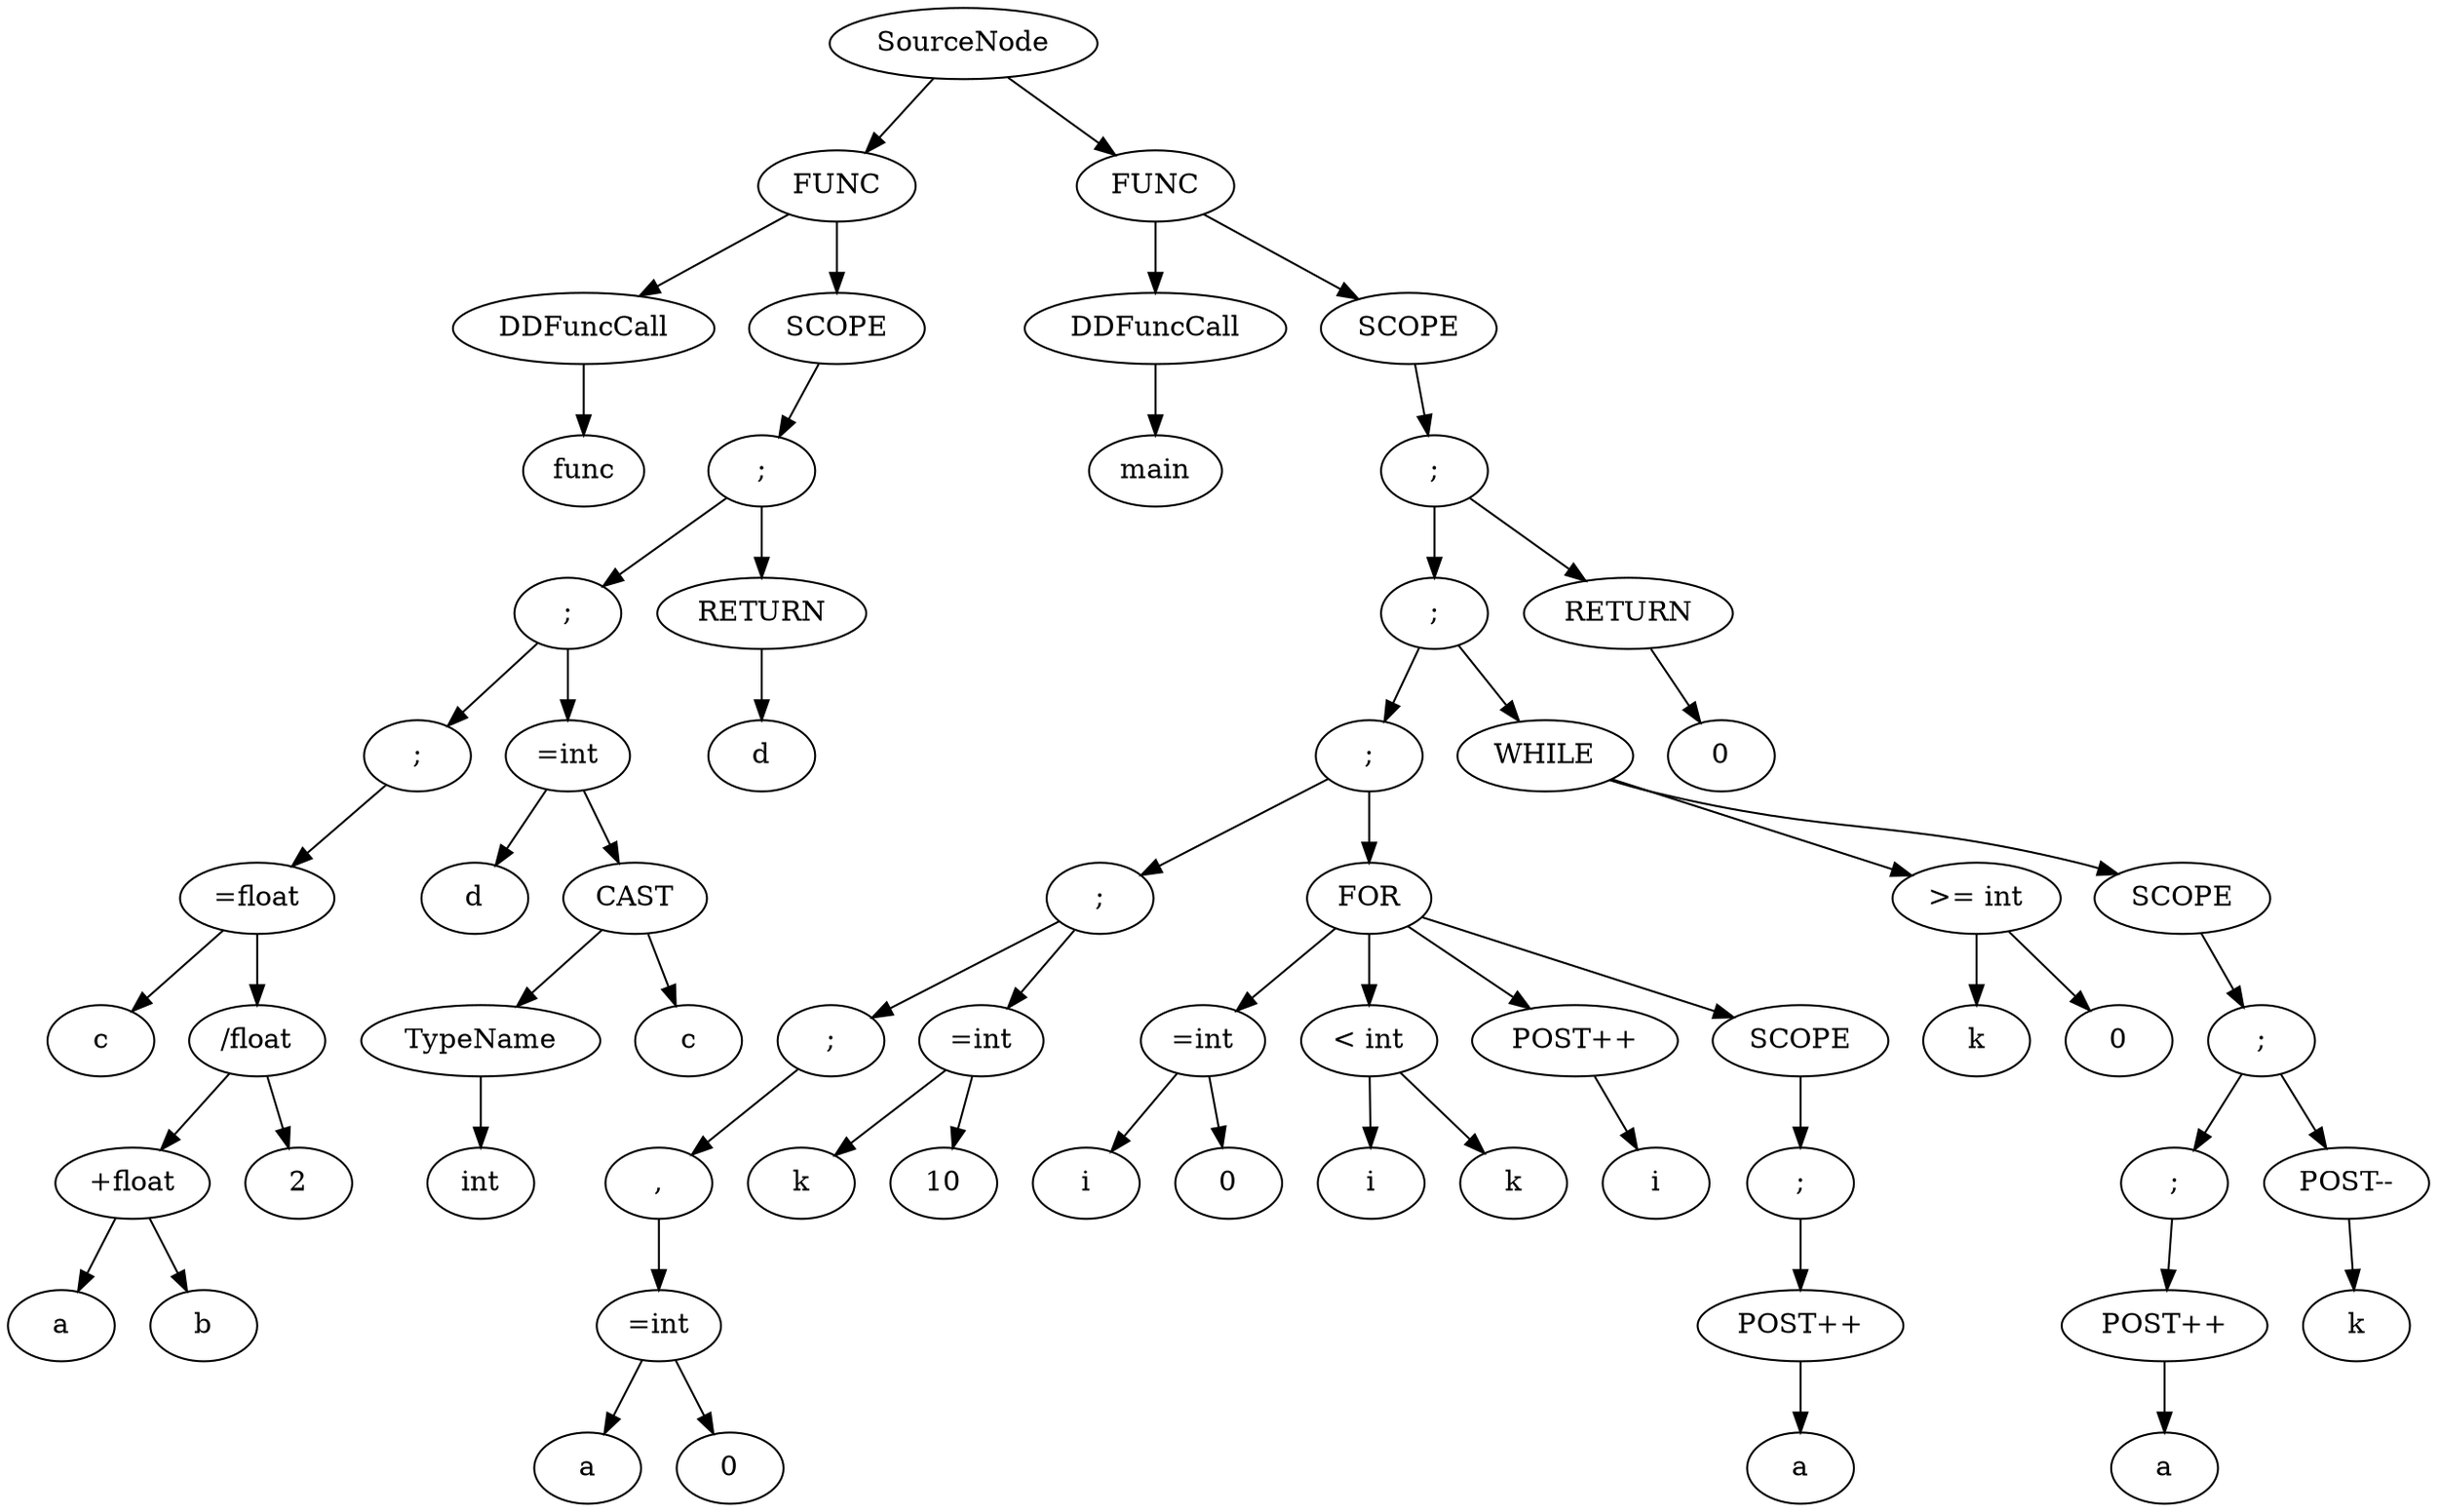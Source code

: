 digraph "" {
	graph [bb="0,0,0,0"];
	node [label="\N"];
	{
		graph [rank=same];
		2		 [label=func];
	}
	{
		graph [rank=same];
		10		 [label=a];
		11		 [label=b];
		10 -> 11		 [style=invis];
	}
	{
		graph [rank=same];
		12		 [label="+float"];
		13		 [label=2];
		12 -> 13		 [style=invis];
	}
	{
		graph [rank=same];
		9		 [label=c];
		14		 [label="/float"];
		9 -> 14		 [style=invis];
	}
	{
		graph [rank=same];
		15		 [label="=float"];
	}
	{
		graph [rank=same];
		19		 [label=int];
	}
	{
		graph [rank=same];
		20		 [label=TypeName];
		21		 [label=c];
		20 -> 21		 [style=invis];
	}
	{
		graph [rank=same];
		18		 [label=d];
		22		 [label=CAST];
		18 -> 22		 [style=invis];
	}
	{
		graph [rank=same];
		16		 [label=";"];
		23		 [label="=int"];
		16 -> 23		 [style=invis];
	}
	{
		graph [rank=same];
		25		 [label=d];
	}
	{
		graph [rank=same];
		24		 [label=";"];
		26		 [label=RETURN];
		24 -> 26		 [style=invis];
	}
	{
		graph [rank=same];
		27		 [label=";"];
	}
	{
		graph [rank=same];
		7		 [label=DDFuncCall];
		28		 [label=SCOPE];
		7 -> 28		 [style=invis];
	}
	{
		graph [rank=same];
		31		 [label=main];
	}
	{
		graph [rank=same];
		35		 [label=a];
		36		 [label=0];
		35 -> 36		 [style=invis];
	}
	{
		graph [rank=same];
		37		 [label="=int"];
	}
	{
		graph [rank=same];
		38		 [label=","];
	}
	{
		graph [rank=same];
		40		 [label=k];
		42		 [label=10];
		40 -> 42		 [style=invis];
	}
	{
		graph [rank=same];
		39		 [label=";"];
		41		 [label="=int"];
		39 -> 41		 [style=invis];
	}
	{
		graph [rank=same];
		45		 [label=i];
		46		 [label=0];
		45 -> 46		 [style=invis];
	}
	{
		graph [rank=same];
		48		 [label=i];
		49		 [label=k];
		48 -> 49		 [style=invis];
	}
	{
		graph [rank=same];
		51		 [label=i];
	}
	{
		graph [rank=same];
		53		 [label=a];
	}
	{
		graph [rank=same];
		54		 [label="POST++"];
	}
	{
		graph [rank=same];
		55		 [label=";"];
	}
	{
		graph [rank=same];
		47		 [label="=int"];
		50		 [label="< int"];
		47 -> 50		 [style=invis];
		52		 [label="POST++"];
		50 -> 52		 [style=invis];
		56		 [label=SCOPE];
		52 -> 56		 [style=invis];
	}
	{
		graph [rank=same];
		43		 [label=";"];
		57		 [label=FOR];
		43 -> 57		 [style=invis];
	}
	{
		graph [rank=same];
		59		 [label=k];
		60		 [label=0];
		59 -> 60		 [style=invis];
	}
	{
		graph [rank=same];
		64		 [label=a];
	}
	{
		graph [rank=same];
		65		 [label="POST++"];
	}
	{
		graph [rank=same];
		67		 [label=k];
	}
	{
		graph [rank=same];
		66		 [label=";"];
		68		 [label="POST--"];
		66 -> 68		 [style=invis];
	}
	{
		graph [rank=same];
		69		 [label=";"];
	}
	{
		graph [rank=same];
		61		 [label=">= int"];
		70		 [label=SCOPE];
		61 -> 70		 [style=invis];
	}
	{
		graph [rank=same];
		58		 [label=";"];
		71		 [label=WHILE];
		58 -> 71		 [style=invis];
	}
	{
		graph [rank=same];
		73		 [label=0];
	}
	{
		graph [rank=same];
		72		 [label=";"];
		74		 [label=RETURN];
		72 -> 74		 [style=invis];
	}
	{
		graph [rank=same];
		75		 [label=";"];
	}
	{
		graph [rank=same];
		32		 [label=DDFuncCall];
		76		 [label=SCOPE];
		32 -> 76		 [style=invis];
	}
	0	 [label=SourceNode];
	29	 [label=FUNC];
	0 -> 29;
	77	 [label=FUNC];
	0 -> 77;
	7 -> 2;
	12 -> 10;
	12 -> 11;
	14 -> 12;
	14 -> 13;
	15 -> 9;
	15 -> 14;
	16 -> 15;
	20 -> 19;
	22 -> 20;
	22 -> 21;
	23 -> 18;
	23 -> 22;
	24 -> 16;
	24 -> 23;
	26 -> 25;
	27 -> 24;
	27 -> 26;
	28 -> 27;
	29 -> 7;
	29 -> 28;
	32 -> 31;
	37 -> 35;
	37 -> 36;
	38 -> 37;
	39 -> 38;
	41 -> 40;
	41 -> 42;
	43 -> 39;
	43 -> 41;
	47 -> 45;
	47 -> 46;
	50 -> 48;
	50 -> 49;
	52 -> 51;
	54 -> 53;
	55 -> 54;
	56 -> 55;
	57 -> 47;
	57 -> 50;
	57 -> 52;
	57 -> 56;
	58 -> 43;
	58 -> 57;
	61 -> 59;
	61 -> 60;
	65 -> 64;
	66 -> 65;
	68 -> 67;
	69 -> 66;
	69 -> 68;
	70 -> 69;
	71 -> 61;
	71 -> 70;
	72 -> 58;
	72 -> 71;
	74 -> 73;
	75 -> 72;
	75 -> 74;
	76 -> 75;
	77 -> 32;
	77 -> 76;
}
